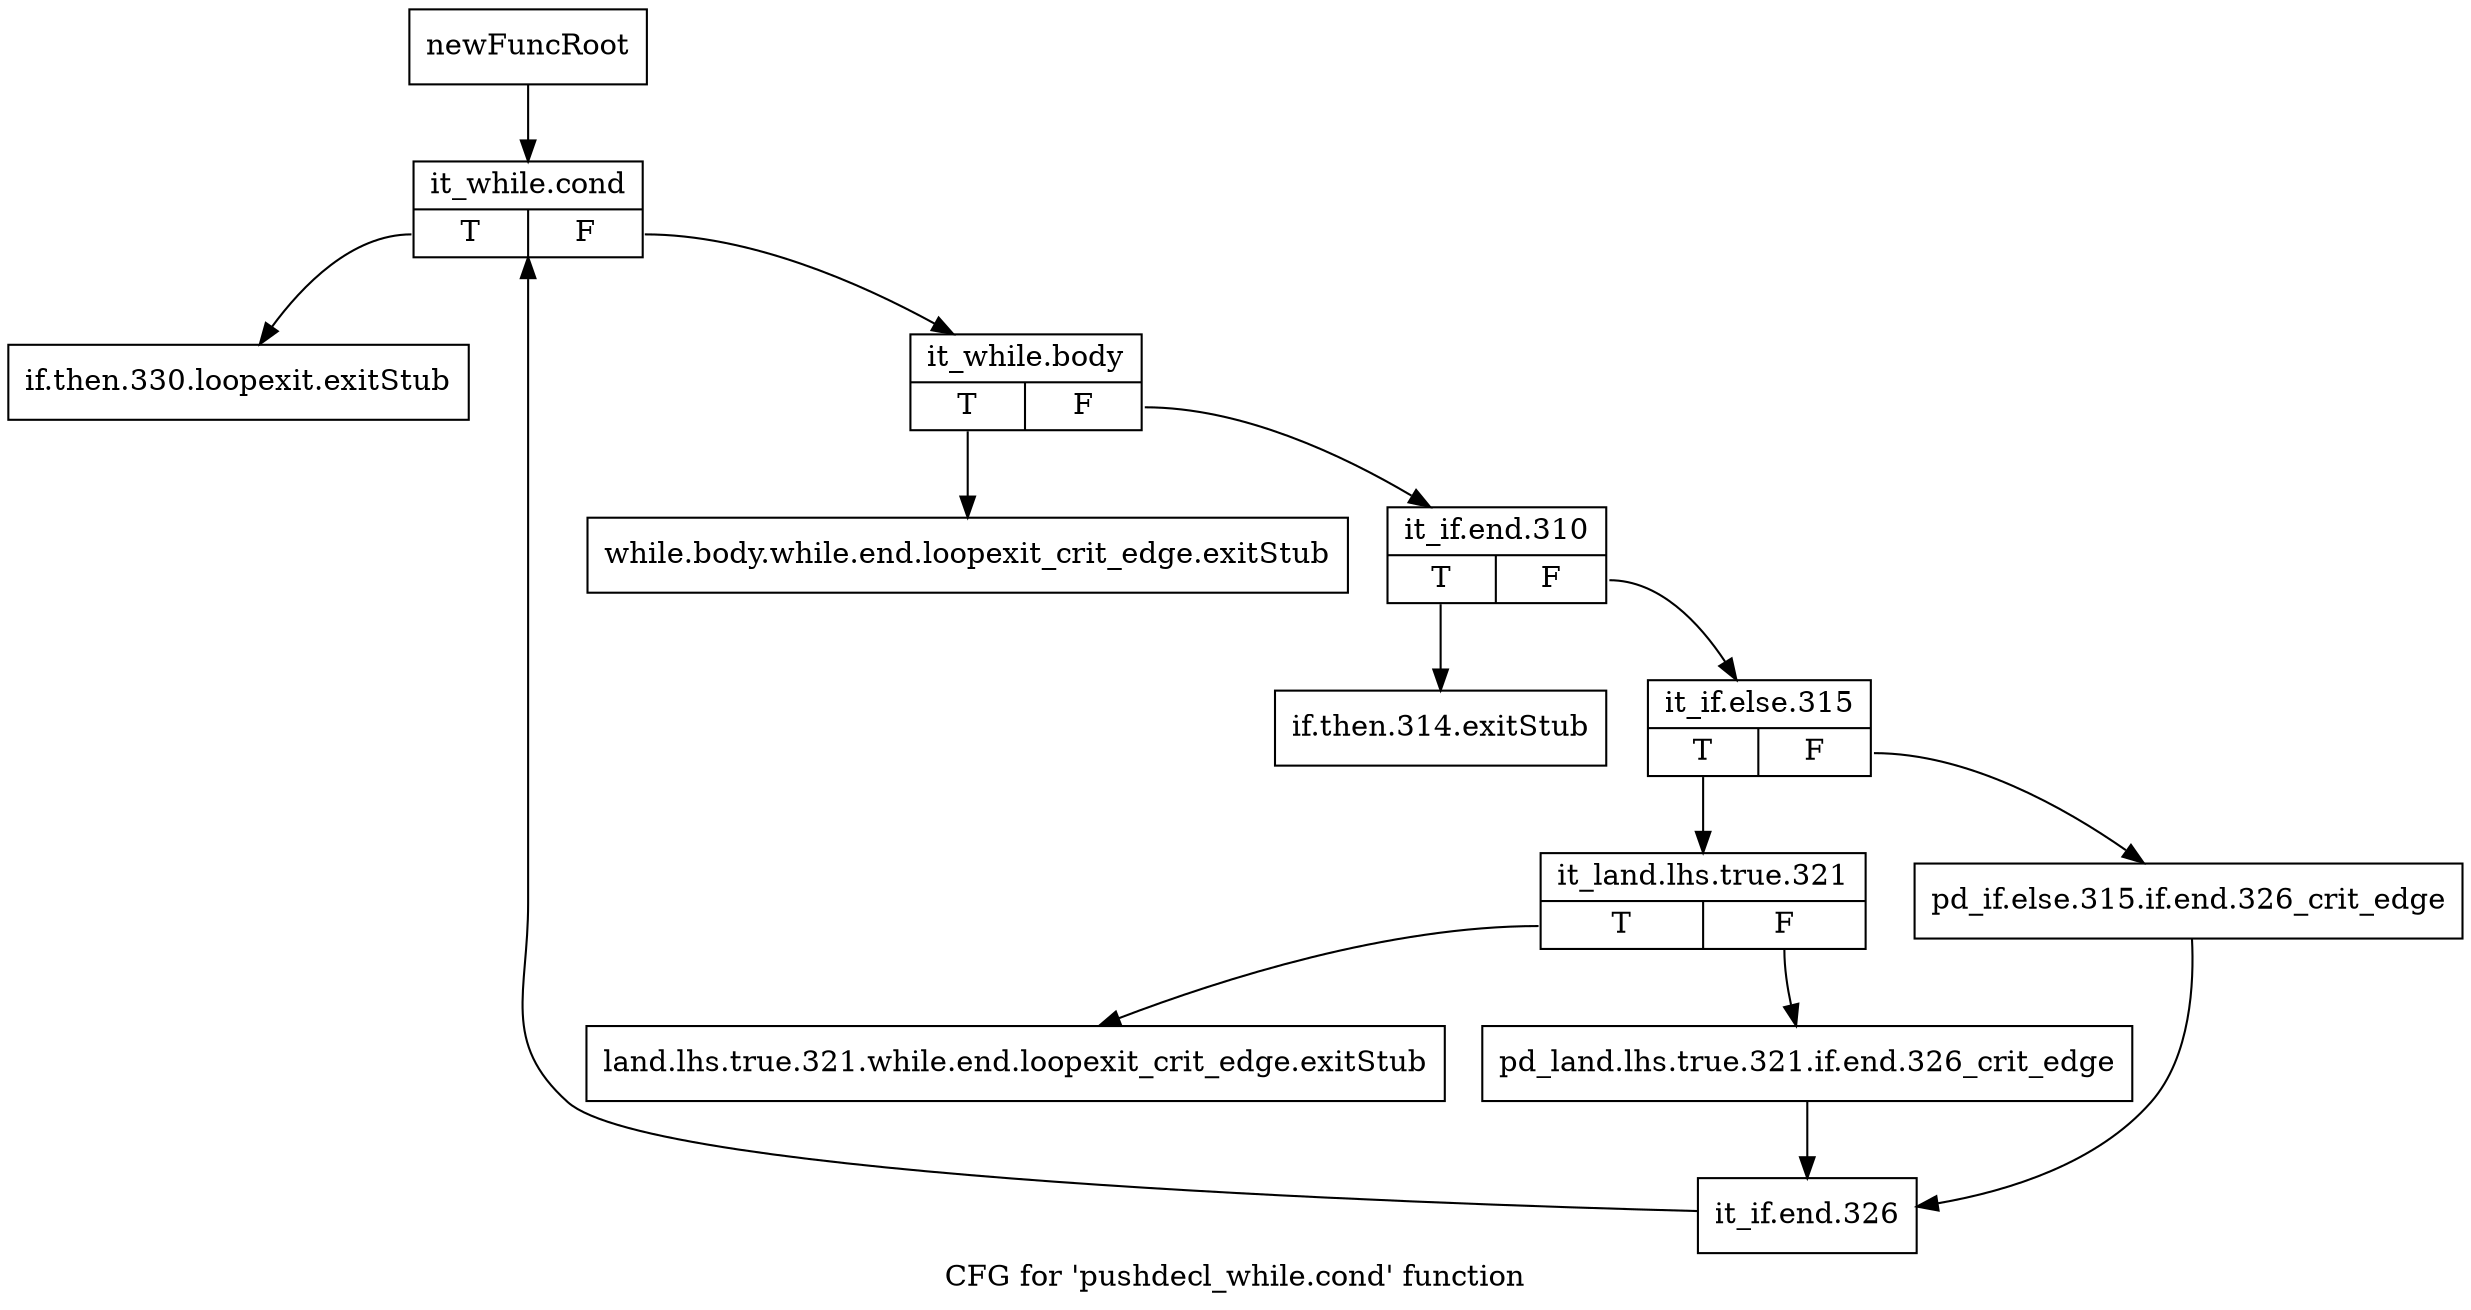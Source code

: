 digraph "CFG for 'pushdecl_while.cond' function" {
	label="CFG for 'pushdecl_while.cond' function";

	Node0x9f87740 [shape=record,label="{newFuncRoot}"];
	Node0x9f87740 -> Node0x9f878d0;
	Node0x9f87790 [shape=record,label="{if.then.330.loopexit.exitStub}"];
	Node0x9f877e0 [shape=record,label="{while.body.while.end.loopexit_crit_edge.exitStub}"];
	Node0x9f87830 [shape=record,label="{if.then.314.exitStub}"];
	Node0x9f87880 [shape=record,label="{land.lhs.true.321.while.end.loopexit_crit_edge.exitStub}"];
	Node0x9f878d0 [shape=record,label="{it_while.cond|{<s0>T|<s1>F}}"];
	Node0x9f878d0:s0 -> Node0x9f87790;
	Node0x9f878d0:s1 -> Node0x9f87920;
	Node0x9f87920 [shape=record,label="{it_while.body|{<s0>T|<s1>F}}"];
	Node0x9f87920:s0 -> Node0x9f877e0;
	Node0x9f87920:s1 -> Node0x9f87970;
	Node0x9f87970 [shape=record,label="{it_if.end.310|{<s0>T|<s1>F}}"];
	Node0x9f87970:s0 -> Node0x9f87830;
	Node0x9f87970:s1 -> Node0x9f879c0;
	Node0x9f879c0 [shape=record,label="{it_if.else.315|{<s0>T|<s1>F}}"];
	Node0x9f879c0:s0 -> Node0x9f87a60;
	Node0x9f879c0:s1 -> Node0x9f87a10;
	Node0x9f87a10 [shape=record,label="{pd_if.else.315.if.end.326_crit_edge}"];
	Node0x9f87a10 -> Node0x9f87b00;
	Node0x9f87a60 [shape=record,label="{it_land.lhs.true.321|{<s0>T|<s1>F}}"];
	Node0x9f87a60:s0 -> Node0x9f87880;
	Node0x9f87a60:s1 -> Node0x9f87ab0;
	Node0x9f87ab0 [shape=record,label="{pd_land.lhs.true.321.if.end.326_crit_edge}"];
	Node0x9f87ab0 -> Node0x9f87b00;
	Node0x9f87b00 [shape=record,label="{it_if.end.326}"];
	Node0x9f87b00 -> Node0x9f878d0;
}
